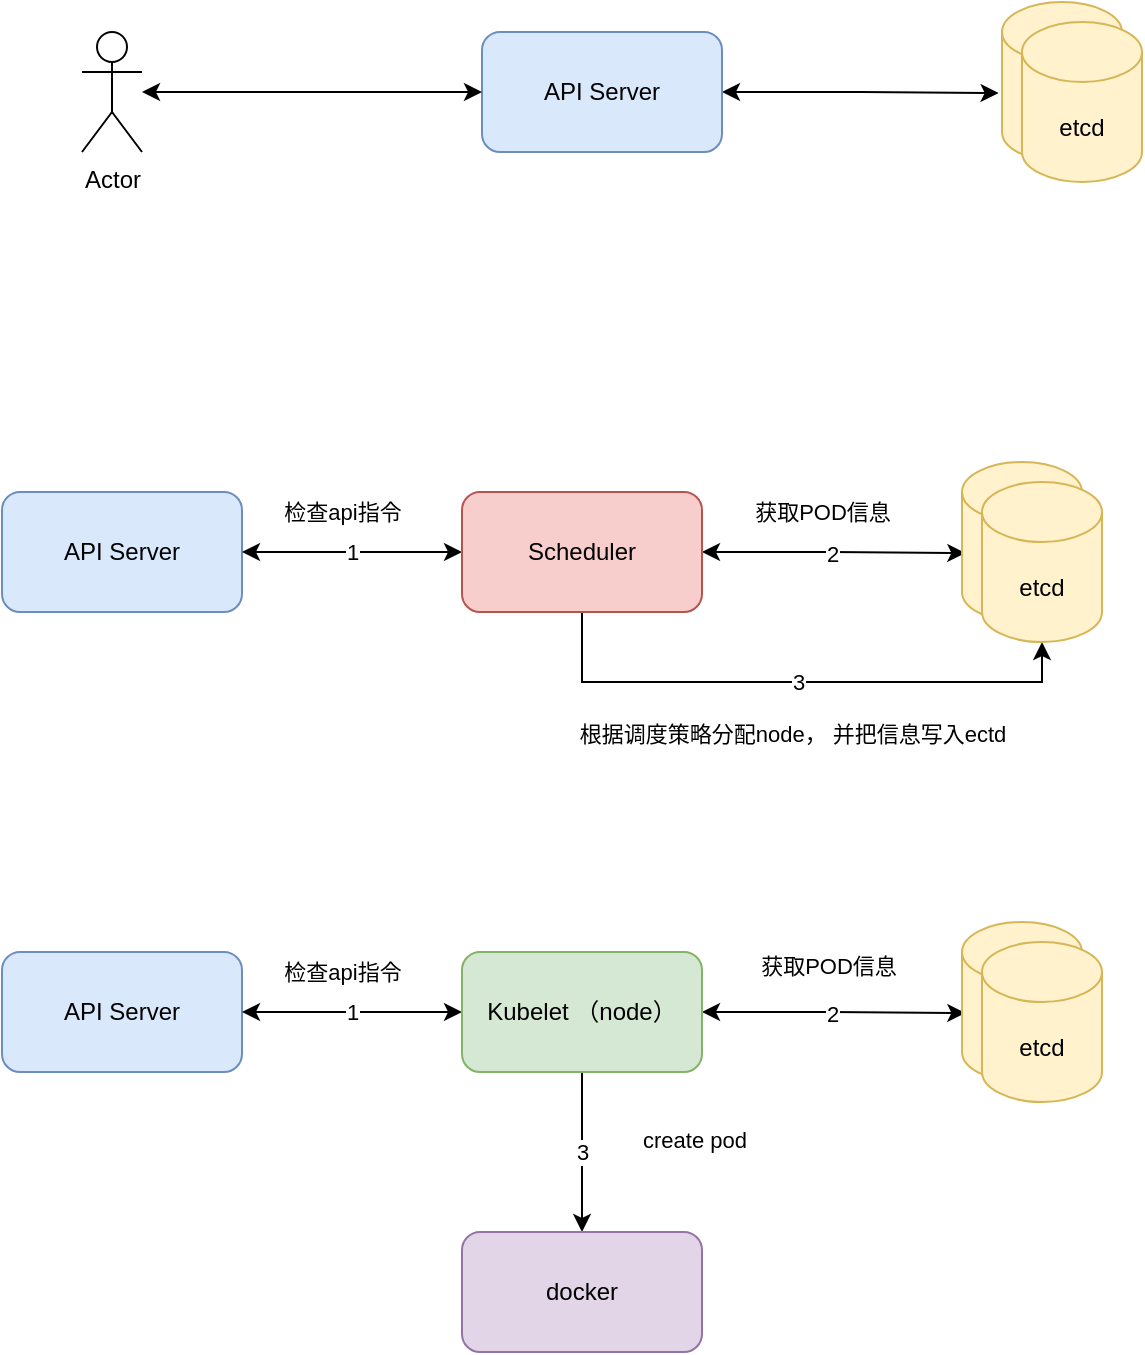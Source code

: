 <mxfile version="20.6.0" type="github">
  <diagram id="AtC6eObACVCc1TzP8NxM" name="第 1 页">
    <mxGraphModel dx="1710" dy="982" grid="1" gridSize="10" guides="1" tooltips="1" connect="1" arrows="1" fold="1" page="1" pageScale="1" pageWidth="1920" pageHeight="1200" math="0" shadow="0">
      <root>
        <mxCell id="0" />
        <mxCell id="1" parent="0" />
        <mxCell id="tPhnW6z4irrS7ZTCAXwX-6" style="edgeStyle=orthogonalEdgeStyle;rounded=0;orthogonalLoop=1;jettySize=auto;html=1;entryX=-0.028;entryY=0.569;entryDx=0;entryDy=0;entryPerimeter=0;startArrow=classic;startFill=1;" edge="1" parent="1" source="tPhnW6z4irrS7ZTCAXwX-1" target="tPhnW6z4irrS7ZTCAXwX-2">
          <mxGeometry relative="1" as="geometry" />
        </mxCell>
        <mxCell id="tPhnW6z4irrS7ZTCAXwX-1" value="API Server" style="rounded=1;whiteSpace=wrap;html=1;fillColor=#dae8fc;strokeColor=#6c8ebf;" vertex="1" parent="1">
          <mxGeometry x="360" y="100" width="120" height="60" as="geometry" />
        </mxCell>
        <mxCell id="tPhnW6z4irrS7ZTCAXwX-2" value="" style="shape=cylinder3;whiteSpace=wrap;html=1;boundedLbl=1;backgroundOutline=1;size=15;fillColor=#fff2cc;strokeColor=#d6b656;" vertex="1" parent="1">
          <mxGeometry x="620" y="85" width="60" height="80" as="geometry" />
        </mxCell>
        <mxCell id="tPhnW6z4irrS7ZTCAXwX-3" value="etcd" style="shape=cylinder3;whiteSpace=wrap;html=1;boundedLbl=1;backgroundOutline=1;size=15;fillColor=#fff2cc;strokeColor=#d6b656;" vertex="1" parent="1">
          <mxGeometry x="630" y="95" width="60" height="80" as="geometry" />
        </mxCell>
        <mxCell id="tPhnW6z4irrS7ZTCAXwX-5" style="edgeStyle=orthogonalEdgeStyle;rounded=0;orthogonalLoop=1;jettySize=auto;html=1;entryX=0;entryY=0.5;entryDx=0;entryDy=0;startArrow=classic;startFill=1;" edge="1" parent="1" source="tPhnW6z4irrS7ZTCAXwX-4" target="tPhnW6z4irrS7ZTCAXwX-1">
          <mxGeometry relative="1" as="geometry" />
        </mxCell>
        <mxCell id="tPhnW6z4irrS7ZTCAXwX-4" value="Actor" style="shape=umlActor;verticalLabelPosition=bottom;verticalAlign=top;html=1;outlineConnect=0;" vertex="1" parent="1">
          <mxGeometry x="160" y="100" width="30" height="60" as="geometry" />
        </mxCell>
        <mxCell id="tPhnW6z4irrS7ZTCAXwX-7" value="API Server" style="rounded=1;whiteSpace=wrap;html=1;fillColor=#dae8fc;strokeColor=#6c8ebf;" vertex="1" parent="1">
          <mxGeometry x="120" y="330" width="120" height="60" as="geometry" />
        </mxCell>
        <mxCell id="tPhnW6z4irrS7ZTCAXwX-11" value="1" style="edgeStyle=orthogonalEdgeStyle;rounded=0;orthogonalLoop=1;jettySize=auto;html=1;startArrow=classic;startFill=1;" edge="1" parent="1" source="tPhnW6z4irrS7ZTCAXwX-8" target="tPhnW6z4irrS7ZTCAXwX-7">
          <mxGeometry relative="1" as="geometry" />
        </mxCell>
        <mxCell id="tPhnW6z4irrS7ZTCAXwX-12" value="检查api指令" style="edgeLabel;html=1;align=center;verticalAlign=middle;resizable=0;points=[];" vertex="1" connectable="0" parent="tPhnW6z4irrS7ZTCAXwX-11">
          <mxGeometry x="-0.273" y="1" relative="1" as="geometry">
            <mxPoint x="-20" y="-21" as="offset" />
          </mxGeometry>
        </mxCell>
        <mxCell id="tPhnW6z4irrS7ZTCAXwX-17" value="2" style="edgeStyle=orthogonalEdgeStyle;rounded=0;orthogonalLoop=1;jettySize=auto;html=1;entryX=0.028;entryY=0.569;entryDx=0;entryDy=0;entryPerimeter=0;startArrow=classic;startFill=1;" edge="1" parent="1" source="tPhnW6z4irrS7ZTCAXwX-8" target="tPhnW6z4irrS7ZTCAXwX-15">
          <mxGeometry relative="1" as="geometry" />
        </mxCell>
        <mxCell id="tPhnW6z4irrS7ZTCAXwX-19" value="3" style="edgeStyle=orthogonalEdgeStyle;rounded=0;orthogonalLoop=1;jettySize=auto;html=1;entryX=0.5;entryY=1;entryDx=0;entryDy=0;entryPerimeter=0;startArrow=none;startFill=0;exitX=0.5;exitY=1;exitDx=0;exitDy=0;endArrow=classic;endFill=1;" edge="1" parent="1" source="tPhnW6z4irrS7ZTCAXwX-8" target="tPhnW6z4irrS7ZTCAXwX-16">
          <mxGeometry relative="1" as="geometry" />
        </mxCell>
        <mxCell id="tPhnW6z4irrS7ZTCAXwX-8" value="Scheduler" style="rounded=1;whiteSpace=wrap;html=1;fillColor=#f8cecc;strokeColor=#b85450;" vertex="1" parent="1">
          <mxGeometry x="350" y="330" width="120" height="60" as="geometry" />
        </mxCell>
        <mxCell id="tPhnW6z4irrS7ZTCAXwX-15" value="" style="shape=cylinder3;whiteSpace=wrap;html=1;boundedLbl=1;backgroundOutline=1;size=15;fillColor=#fff2cc;strokeColor=#d6b656;" vertex="1" parent="1">
          <mxGeometry x="600" y="315" width="60" height="80" as="geometry" />
        </mxCell>
        <mxCell id="tPhnW6z4irrS7ZTCAXwX-16" value="etcd" style="shape=cylinder3;whiteSpace=wrap;html=1;boundedLbl=1;backgroundOutline=1;size=15;fillColor=#fff2cc;strokeColor=#d6b656;" vertex="1" parent="1">
          <mxGeometry x="610" y="325" width="60" height="80" as="geometry" />
        </mxCell>
        <mxCell id="tPhnW6z4irrS7ZTCAXwX-18" value="获取POD信息" style="edgeLabel;html=1;align=center;verticalAlign=middle;resizable=0;points=[];" vertex="1" connectable="0" parent="1">
          <mxGeometry x="530" y="340" as="geometry" />
        </mxCell>
        <mxCell id="tPhnW6z4irrS7ZTCAXwX-20" value="根据调度策略分配node， 并把信息写入ectd" style="edgeLabel;html=1;align=center;verticalAlign=middle;resizable=0;points=[];" vertex="1" connectable="0" parent="1">
          <mxGeometry x="530" y="350" as="geometry">
            <mxPoint x="-15" y="101" as="offset" />
          </mxGeometry>
        </mxCell>
        <mxCell id="tPhnW6z4irrS7ZTCAXwX-21" value="API Server" style="rounded=1;whiteSpace=wrap;html=1;fillColor=#dae8fc;strokeColor=#6c8ebf;" vertex="1" parent="1">
          <mxGeometry x="120" y="560" width="120" height="60" as="geometry" />
        </mxCell>
        <mxCell id="tPhnW6z4irrS7ZTCAXwX-22" value="1" style="edgeStyle=orthogonalEdgeStyle;rounded=0;orthogonalLoop=1;jettySize=auto;html=1;startArrow=classic;startFill=1;" edge="1" parent="1" source="tPhnW6z4irrS7ZTCAXwX-26" target="tPhnW6z4irrS7ZTCAXwX-21">
          <mxGeometry relative="1" as="geometry" />
        </mxCell>
        <mxCell id="tPhnW6z4irrS7ZTCAXwX-23" value="检查api指令" style="edgeLabel;html=1;align=center;verticalAlign=middle;resizable=0;points=[];" vertex="1" connectable="0" parent="tPhnW6z4irrS7ZTCAXwX-22">
          <mxGeometry x="-0.273" y="1" relative="1" as="geometry">
            <mxPoint x="-20" y="-21" as="offset" />
          </mxGeometry>
        </mxCell>
        <mxCell id="tPhnW6z4irrS7ZTCAXwX-24" value="2" style="edgeStyle=orthogonalEdgeStyle;rounded=0;orthogonalLoop=1;jettySize=auto;html=1;entryX=0.028;entryY=0.569;entryDx=0;entryDy=0;entryPerimeter=0;startArrow=classic;startFill=1;" edge="1" parent="1" source="tPhnW6z4irrS7ZTCAXwX-26" target="tPhnW6z4irrS7ZTCAXwX-27">
          <mxGeometry relative="1" as="geometry" />
        </mxCell>
        <mxCell id="tPhnW6z4irrS7ZTCAXwX-32" value="3" style="edgeStyle=orthogonalEdgeStyle;rounded=0;orthogonalLoop=1;jettySize=auto;html=1;startArrow=none;startFill=0;endArrow=classic;endFill=1;" edge="1" parent="1" source="tPhnW6z4irrS7ZTCAXwX-26" target="tPhnW6z4irrS7ZTCAXwX-31">
          <mxGeometry relative="1" as="geometry" />
        </mxCell>
        <mxCell id="tPhnW6z4irrS7ZTCAXwX-26" value="Kubelet （node）" style="rounded=1;whiteSpace=wrap;html=1;fillColor=#d5e8d4;strokeColor=#82b366;" vertex="1" parent="1">
          <mxGeometry x="350" y="560" width="120" height="60" as="geometry" />
        </mxCell>
        <mxCell id="tPhnW6z4irrS7ZTCAXwX-27" value="" style="shape=cylinder3;whiteSpace=wrap;html=1;boundedLbl=1;backgroundOutline=1;size=15;fillColor=#fff2cc;strokeColor=#d6b656;" vertex="1" parent="1">
          <mxGeometry x="600" y="545" width="60" height="80" as="geometry" />
        </mxCell>
        <mxCell id="tPhnW6z4irrS7ZTCAXwX-28" value="etcd" style="shape=cylinder3;whiteSpace=wrap;html=1;boundedLbl=1;backgroundOutline=1;size=15;fillColor=#fff2cc;strokeColor=#d6b656;" vertex="1" parent="1">
          <mxGeometry x="610" y="555" width="60" height="80" as="geometry" />
        </mxCell>
        <mxCell id="tPhnW6z4irrS7ZTCAXwX-29" value="获取POD信息" style="edgeLabel;html=1;align=center;verticalAlign=middle;resizable=0;points=[];" vertex="1" connectable="0" parent="1">
          <mxGeometry x="530" y="570" as="geometry">
            <mxPoint x="3" y="-3" as="offset" />
          </mxGeometry>
        </mxCell>
        <mxCell id="tPhnW6z4irrS7ZTCAXwX-31" value="docker" style="rounded=1;whiteSpace=wrap;html=1;fillColor=#e1d5e7;strokeColor=#9673a6;" vertex="1" parent="1">
          <mxGeometry x="350" y="700" width="120" height="60" as="geometry" />
        </mxCell>
        <mxCell id="tPhnW6z4irrS7ZTCAXwX-33" value="create pod" style="edgeLabel;html=1;align=center;verticalAlign=middle;resizable=0;points=[];" vertex="1" connectable="0" parent="1">
          <mxGeometry x="450" y="650" as="geometry">
            <mxPoint x="16" y="4" as="offset" />
          </mxGeometry>
        </mxCell>
      </root>
    </mxGraphModel>
  </diagram>
</mxfile>
